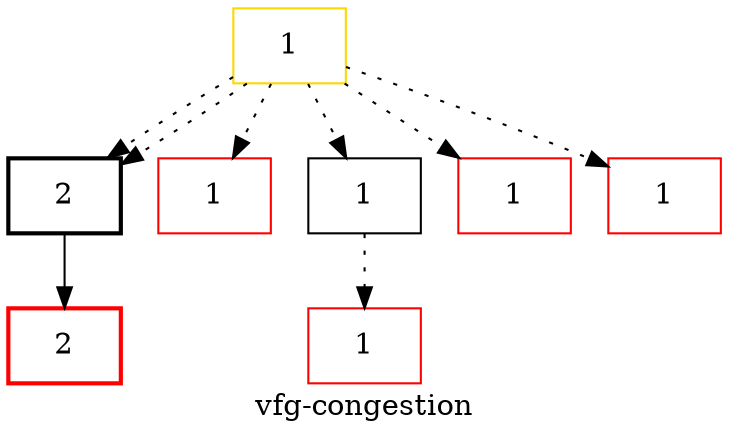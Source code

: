 digraph "vfg-congestion" {
    label="vfg-congestion";
node [shape=box];
"527: $r7 = this.<org.apache.fop.render.AbstractRenderer: org.apache.fop.area.PageViewport currentPageViewport>" [label=2] [style=bold]
"527: pageIndex = virtualinvoke $r7.<org.apache.fop.area.PageViewport: int getPageIndex()>()" [label=2] [style=bold] [color=red]
"320: this.<org.apache.fop.render.AbstractRenderer: org.apache.fop.area.PageViewport currentPageViewport> = null" [label=5] [color=gold]
"482: $r0 = this.<org.apache.fop.render.intermediate.IFRenderer: org.apache.fop.area.PageViewport currentPageViewport>" [label=1] [color=red]
"500: $r2 = this.<org.apache.fop.render.intermediate.IFRenderer: org.apache.fop.area.PageViewport currentPageViewport>" [label=1]
"500: $z0 = virtualinvoke $r2.<org.apache.fop.area.PageViewport: boolean isFirstWithID(java.lang.String)>(id)" [label=1] [color=red]
"466: $r1 = this.<org.apache.fop.render.intermediate.IFRenderer: org.apache.fop.area.PageViewport currentPageViewport>" [label=1] [color=red]
"256: $r0 = this.<org.apache.fop.render.AbstractRenderer: org.apache.fop.area.PageViewport currentPageViewport>" [label=1] [color=red]
"320: this.<org.apache.fop.render.AbstractRenderer: org.apache.fop.area.PageViewport currentPageViewport> = null" [label=1] [color=gold]
"527: $r7 = this.<org.apache.fop.render.AbstractRenderer: org.apache.fop.area.PageViewport currentPageViewport>"->"527: pageIndex = virtualinvoke $r7.<org.apache.fop.area.PageViewport: int getPageIndex()>()";

"320: this.<org.apache.fop.render.AbstractRenderer: org.apache.fop.area.PageViewport currentPageViewport> = null"->"527: $r7 = this.<org.apache.fop.render.AbstractRenderer: org.apache.fop.area.PageViewport currentPageViewport>" [style=dotted];

"320: this.<org.apache.fop.render.AbstractRenderer: org.apache.fop.area.PageViewport currentPageViewport> = null"->"482: $r0 = this.<org.apache.fop.render.intermediate.IFRenderer: org.apache.fop.area.PageViewport currentPageViewport>" [style=dotted];

"500: $r2 = this.<org.apache.fop.render.intermediate.IFRenderer: org.apache.fop.area.PageViewport currentPageViewport>"->"500: $z0 = virtualinvoke $r2.<org.apache.fop.area.PageViewport: boolean isFirstWithID(java.lang.String)>(id)" [style=dotted];

"320: this.<org.apache.fop.render.AbstractRenderer: org.apache.fop.area.PageViewport currentPageViewport> = null"->"500: $r2 = this.<org.apache.fop.render.intermediate.IFRenderer: org.apache.fop.area.PageViewport currentPageViewport>" [style=dotted];

"320: this.<org.apache.fop.render.AbstractRenderer: org.apache.fop.area.PageViewport currentPageViewport> = null"->"466: $r1 = this.<org.apache.fop.render.intermediate.IFRenderer: org.apache.fop.area.PageViewport currentPageViewport>" [style=dotted];

"320: this.<org.apache.fop.render.AbstractRenderer: org.apache.fop.area.PageViewport currentPageViewport> = null"->"256: $r0 = this.<org.apache.fop.render.AbstractRenderer: org.apache.fop.area.PageViewport currentPageViewport>" [style=dotted];

"320: this.<org.apache.fop.render.AbstractRenderer: org.apache.fop.area.PageViewport currentPageViewport> = null"->"527: $r7 = this.<org.apache.fop.render.AbstractRenderer: org.apache.fop.area.PageViewport currentPageViewport>" [style=dotted];

}
